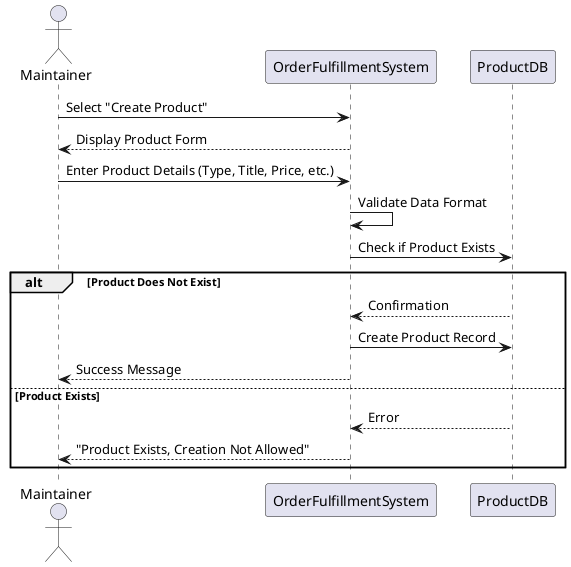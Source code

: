 @startuml CreateProductSequence
actor Maintainer
participant "OrderFulfillmentSystem" as OFS
participant "ProductDB" as DB

Maintainer -> OFS: Select "Create Product"
OFS --> Maintainer: Display Product Form
Maintainer -> OFS: Enter Product Details (Type, Title, Price, etc.)
OFS -> OFS: Validate Data Format
OFS -> DB: Check if Product Exists
alt Product Does Not Exist
    DB --> OFS: Confirmation
    OFS -> DB: Create Product Record
    OFS --> Maintainer: Success Message
else Product Exists
    DB --> OFS: Error
    OFS --> Maintainer: "Product Exists, Creation Not Allowed"
end
@enduml